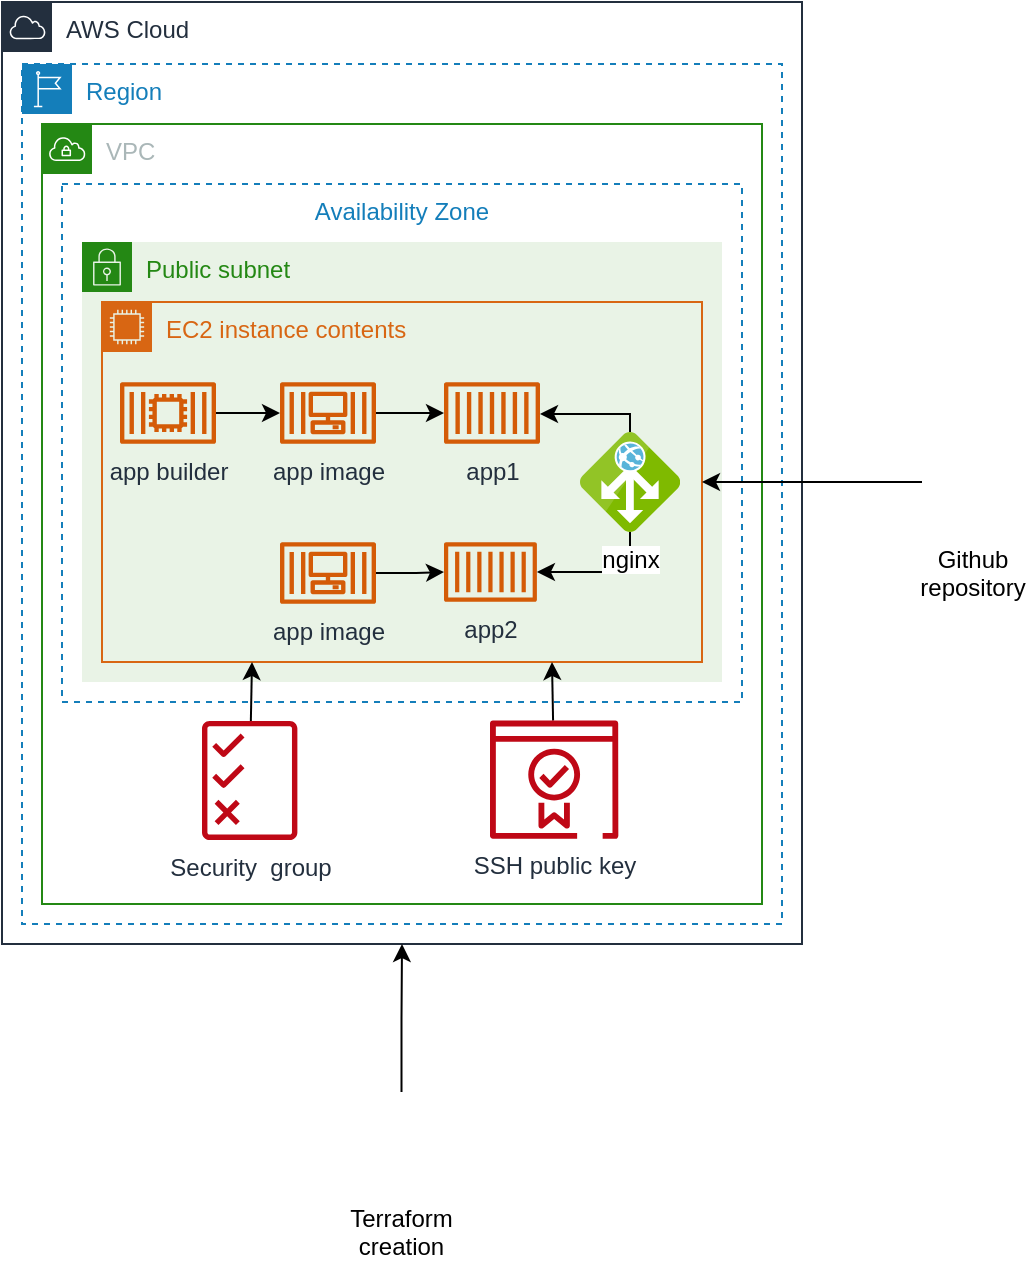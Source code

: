 <mxfile version="16.2.4" type="github" pages="2">
  <diagram id="oL0CLLXPn3ZyDc6CmzTw" name="Infrastructure">
    <mxGraphModel dx="1422" dy="772" grid="1" gridSize="10" guides="1" tooltips="1" connect="1" arrows="1" fold="1" page="1" pageScale="1" pageWidth="827" pageHeight="1169" math="0" shadow="0">
      <root>
        <mxCell id="0" />
        <mxCell id="1" parent="0" />
        <mxCell id="dvl_uhById6cVGbgCWIY-3" value="Availability Zone" style="fillColor=none;strokeColor=#147EBA;dashed=1;verticalAlign=top;fontStyle=0;fontColor=#147EBA;" parent="1" vertex="1">
          <mxGeometry x="200" y="131" width="340" height="259" as="geometry" />
        </mxCell>
        <mxCell id="dvl_uhById6cVGbgCWIY-1" value="AWS Cloud" style="points=[[0,0],[0.25,0],[0.5,0],[0.75,0],[1,0],[1,0.25],[1,0.5],[1,0.75],[1,1],[0.75,1],[0.5,1],[0.25,1],[0,1],[0,0.75],[0,0.5],[0,0.25]];outlineConnect=0;gradientColor=none;html=1;whiteSpace=wrap;fontSize=12;fontStyle=0;container=1;pointerEvents=0;collapsible=0;recursiveResize=0;shape=mxgraph.aws4.group;grIcon=mxgraph.aws4.group_aws_cloud;strokeColor=#232F3E;fillColor=none;verticalAlign=top;align=left;spacingLeft=30;fontColor=#232F3E;dashed=0;" parent="1" vertex="1">
          <mxGeometry x="170" y="40" width="400" height="471" as="geometry" />
        </mxCell>
        <mxCell id="dvl_uhById6cVGbgCWIY-5" value="VPC" style="points=[[0,0],[0.25,0],[0.5,0],[0.75,0],[1,0],[1,0.25],[1,0.5],[1,0.75],[1,1],[0.75,1],[0.5,1],[0.25,1],[0,1],[0,0.75],[0,0.5],[0,0.25]];outlineConnect=0;gradientColor=none;html=1;whiteSpace=wrap;fontSize=12;fontStyle=0;container=1;pointerEvents=0;collapsible=0;recursiveResize=0;shape=mxgraph.aws4.group;grIcon=mxgraph.aws4.group_vpc;strokeColor=#248814;fillColor=none;verticalAlign=top;align=left;spacingLeft=30;fontColor=#AAB7B8;dashed=0;" parent="1" vertex="1">
          <mxGeometry x="190" y="101" width="360" height="390" as="geometry" />
        </mxCell>
        <mxCell id="dvl_uhById6cVGbgCWIY-6" value="Public subnet" style="points=[[0,0],[0.25,0],[0.5,0],[0.75,0],[1,0],[1,0.25],[1,0.5],[1,0.75],[1,1],[0.75,1],[0.5,1],[0.25,1],[0,1],[0,0.75],[0,0.5],[0,0.25]];outlineConnect=0;gradientColor=none;html=1;whiteSpace=wrap;fontSize=12;fontStyle=0;container=1;pointerEvents=0;collapsible=0;recursiveResize=0;shape=mxgraph.aws4.group;grIcon=mxgraph.aws4.group_security_group;grStroke=0;strokeColor=#248814;fillColor=#E9F3E6;verticalAlign=top;align=left;spacingLeft=30;fontColor=#248814;dashed=0;" parent="1" vertex="1">
          <mxGeometry x="210" y="160" width="320" height="220" as="geometry" />
        </mxCell>
        <mxCell id="dvl_uhById6cVGbgCWIY-7" value="EC2 instance contents" style="points=[[0,0],[0.25,0],[0.5,0],[0.75,0],[1,0],[1,0.25],[1,0.5],[1,0.75],[1,1],[0.75,1],[0.5,1],[0.25,1],[0,1],[0,0.75],[0,0.5],[0,0.25]];outlineConnect=0;gradientColor=none;html=1;whiteSpace=wrap;fontSize=12;fontStyle=0;container=1;pointerEvents=0;collapsible=0;recursiveResize=0;shape=mxgraph.aws4.group;grIcon=mxgraph.aws4.group_ec2_instance_contents;strokeColor=#D86613;fillColor=none;verticalAlign=top;align=left;spacingLeft=30;fontColor=#D86613;dashed=0;" parent="1" vertex="1">
          <mxGeometry x="220" y="190" width="300" height="180" as="geometry" />
        </mxCell>
        <mxCell id="dvl_uhById6cVGbgCWIY-13" style="edgeStyle=orthogonalEdgeStyle;rounded=0;orthogonalLoop=1;jettySize=auto;html=1;" parent="1" source="dvl_uhById6cVGbgCWIY-10" target="dvl_uhById6cVGbgCWIY-9" edge="1">
          <mxGeometry relative="1" as="geometry" />
        </mxCell>
        <mxCell id="dvl_uhById6cVGbgCWIY-10" value="app image" style="sketch=0;outlineConnect=0;fontColor=#232F3E;gradientColor=none;fillColor=#D45B07;strokeColor=none;dashed=0;verticalLabelPosition=bottom;verticalAlign=top;align=center;html=1;fontSize=12;fontStyle=0;aspect=fixed;pointerEvents=1;shape=mxgraph.aws4.container_3;" parent="1" vertex="1">
          <mxGeometry x="309" y="230" width="48" height="31" as="geometry" />
        </mxCell>
        <mxCell id="dvl_uhById6cVGbgCWIY-12" style="edgeStyle=orthogonalEdgeStyle;rounded=0;orthogonalLoop=1;jettySize=auto;html=1;" parent="1" source="dvl_uhById6cVGbgCWIY-11" target="dvl_uhById6cVGbgCWIY-10" edge="1">
          <mxGeometry relative="1" as="geometry" />
        </mxCell>
        <mxCell id="dvl_uhById6cVGbgCWIY-11" value="app builder" style="sketch=0;outlineConnect=0;fontColor=#232F3E;gradientColor=none;fillColor=#D45B07;strokeColor=none;dashed=0;verticalLabelPosition=bottom;verticalAlign=top;align=center;html=1;fontSize=12;fontStyle=0;aspect=fixed;pointerEvents=1;shape=mxgraph.aws4.container_2;" parent="1" vertex="1">
          <mxGeometry x="229.0" y="230" width="48" height="31" as="geometry" />
        </mxCell>
        <mxCell id="dvl_uhById6cVGbgCWIY-9" value="app1" style="sketch=0;outlineConnect=0;fontColor=#232F3E;gradientColor=none;fillColor=#D45B07;strokeColor=none;dashed=0;verticalLabelPosition=bottom;verticalAlign=top;align=center;html=1;fontSize=12;fontStyle=0;aspect=fixed;pointerEvents=1;shape=mxgraph.aws4.container_1;" parent="1" vertex="1">
          <mxGeometry x="391" y="230" width="48" height="31" as="geometry" />
        </mxCell>
        <mxCell id="dvl_uhById6cVGbgCWIY-14" style="edgeStyle=orthogonalEdgeStyle;rounded=0;orthogonalLoop=1;jettySize=auto;html=1;" parent="1" source="dvl_uhById6cVGbgCWIY-15" target="dvl_uhById6cVGbgCWIY-16" edge="1">
          <mxGeometry relative="1" as="geometry" />
        </mxCell>
        <mxCell id="dvl_uhById6cVGbgCWIY-15" value="app image" style="sketch=0;outlineConnect=0;fontColor=#232F3E;gradientColor=none;fillColor=#D45B07;strokeColor=none;dashed=0;verticalLabelPosition=bottom;verticalAlign=top;align=center;html=1;fontSize=12;fontStyle=0;aspect=fixed;pointerEvents=1;shape=mxgraph.aws4.container_3;" parent="1" vertex="1">
          <mxGeometry x="309" y="310" width="48" height="31" as="geometry" />
        </mxCell>
        <mxCell id="dvl_uhById6cVGbgCWIY-16" value="app2" style="sketch=0;outlineConnect=0;fontColor=#232F3E;gradientColor=none;fillColor=#D45B07;strokeColor=none;dashed=0;verticalLabelPosition=bottom;verticalAlign=top;align=center;html=1;fontSize=12;fontStyle=0;aspect=fixed;pointerEvents=1;shape=mxgraph.aws4.container_1;" parent="1" vertex="1">
          <mxGeometry x="391" y="310" width="46.45" height="30" as="geometry" />
        </mxCell>
        <mxCell id="dvl_uhById6cVGbgCWIY-20" style="rounded=0;orthogonalLoop=1;jettySize=auto;html=1;entryX=0.75;entryY=1;entryDx=0;entryDy=0;" parent="1" source="dvl_uhById6cVGbgCWIY-17" target="dvl_uhById6cVGbgCWIY-7" edge="1">
          <mxGeometry relative="1" as="geometry" />
        </mxCell>
        <mxCell id="dvl_uhById6cVGbgCWIY-19" style="rounded=0;orthogonalLoop=1;jettySize=auto;html=1;entryX=0.25;entryY=1;entryDx=0;entryDy=0;" parent="1" source="dvl_uhById6cVGbgCWIY-18" target="dvl_uhById6cVGbgCWIY-7" edge="1">
          <mxGeometry relative="1" as="geometry" />
        </mxCell>
        <mxCell id="dvl_uhById6cVGbgCWIY-2" value="Region" style="points=[[0,0],[0.25,0],[0.5,0],[0.75,0],[1,0],[1,0.25],[1,0.5],[1,0.75],[1,1],[0.75,1],[0.5,1],[0.25,1],[0,1],[0,0.75],[0,0.5],[0,0.25]];outlineConnect=0;gradientColor=none;html=1;whiteSpace=wrap;fontSize=12;fontStyle=0;container=1;pointerEvents=0;collapsible=0;recursiveResize=0;shape=mxgraph.aws4.group;grIcon=mxgraph.aws4.group_region;strokeColor=#147EBA;fillColor=none;verticalAlign=top;align=left;spacingLeft=30;fontColor=#147EBA;dashed=1;" parent="1" vertex="1">
          <mxGeometry x="180" y="71" width="380" height="430" as="geometry" />
        </mxCell>
        <mxCell id="dvl_uhById6cVGbgCWIY-17" value="SSH public key" style="sketch=0;outlineConnect=0;fontColor=#232F3E;gradientColor=none;fillColor=#BF0816;strokeColor=none;dashed=0;verticalLabelPosition=bottom;verticalAlign=top;align=center;html=1;fontSize=12;fontStyle=0;aspect=fixed;pointerEvents=1;shape=mxgraph.aws4.certificate_manager_2;" parent="dvl_uhById6cVGbgCWIY-2" vertex="1">
          <mxGeometry x="234" y="328.23" width="64.17" height="59.23" as="geometry" />
        </mxCell>
        <mxCell id="dvl_uhById6cVGbgCWIY-18" value="Security&amp;nbsp; group" style="sketch=0;outlineConnect=0;fontColor=#232F3E;gradientColor=none;fillColor=#BF0816;strokeColor=none;dashed=0;verticalLabelPosition=bottom;verticalAlign=top;align=center;html=1;fontSize=12;fontStyle=0;aspect=fixed;pointerEvents=1;shape=mxgraph.aws4.permissions;" parent="dvl_uhById6cVGbgCWIY-2" vertex="1">
          <mxGeometry x="90" y="328.23" width="47.69" height="60" as="geometry" />
        </mxCell>
        <mxCell id="lPIshEA0s8avVtlqXeSs-4" style="edgeStyle=orthogonalEdgeStyle;rounded=0;orthogonalLoop=1;jettySize=auto;html=1;exitX=0;exitY=0.5;exitDx=0;exitDy=0;" parent="1" source="7SgwjheS8VKkADK9AnIS-1" target="dvl_uhById6cVGbgCWIY-7" edge="1">
          <mxGeometry relative="1" as="geometry">
            <mxPoint x="620" y="240" as="sourcePoint" />
          </mxGeometry>
        </mxCell>
        <mxCell id="Wu04GfSLRZ2idW94B7f1-6" style="edgeStyle=orthogonalEdgeStyle;rounded=0;orthogonalLoop=1;jettySize=auto;html=1;entryX=0.5;entryY=1;entryDx=0;entryDy=0;" parent="1" source="Wu04GfSLRZ2idW94B7f1-5" target="dvl_uhById6cVGbgCWIY-1" edge="1">
          <mxGeometry relative="1" as="geometry" />
        </mxCell>
        <mxCell id="Wu04GfSLRZ2idW94B7f1-5" value="Terraform&#xa;creation" style="shape=image;verticalLabelPosition=bottom;labelBackgroundColor=default;verticalAlign=top;aspect=fixed;imageAspect=0;image=https://blogs.vmware.com/cloudprovider/files/2019/04/og-image-8b3e4f7d-blog-aspect-ratio-576x324.png;" parent="1" vertex="1">
          <mxGeometry x="326" y="585" width="87.5" height="49.3" as="geometry" />
        </mxCell>
        <mxCell id="Wu04GfSLRZ2idW94B7f1-8" style="edgeStyle=orthogonalEdgeStyle;rounded=0;orthogonalLoop=1;jettySize=auto;html=1;" parent="1" source="Wu04GfSLRZ2idW94B7f1-7" target="dvl_uhById6cVGbgCWIY-9" edge="1">
          <mxGeometry relative="1" as="geometry">
            <Array as="points">
              <mxPoint x="484" y="246" />
            </Array>
          </mxGeometry>
        </mxCell>
        <mxCell id="Wu04GfSLRZ2idW94B7f1-9" style="edgeStyle=orthogonalEdgeStyle;rounded=0;orthogonalLoop=1;jettySize=auto;html=1;" parent="1" source="Wu04GfSLRZ2idW94B7f1-7" target="dvl_uhById6cVGbgCWIY-16" edge="1">
          <mxGeometry relative="1" as="geometry">
            <Array as="points">
              <mxPoint x="484" y="325" />
            </Array>
          </mxGeometry>
        </mxCell>
        <mxCell id="Wu04GfSLRZ2idW94B7f1-7" value="nginx" style="sketch=0;aspect=fixed;html=1;points=[];align=center;image;fontSize=12;image=img/lib/mscae/Application_Gateway.svg;" parent="1" vertex="1">
          <mxGeometry x="459" y="255" width="50" height="50" as="geometry" />
        </mxCell>
        <mxCell id="7SgwjheS8VKkADK9AnIS-1" value="Github&lt;br&gt;repository" style="shape=image;html=1;verticalAlign=top;verticalLabelPosition=bottom;labelBackgroundColor=#ffffff;imageAspect=0;aspect=fixed;image=https://cdn4.iconfinder.com/data/icons/socialcones/508/Github-128.png" vertex="1" parent="1">
          <mxGeometry x="630" y="255" width="50" height="50" as="geometry" />
        </mxCell>
      </root>
    </mxGraphModel>
  </diagram>
  <diagram id="WwPuY7p4rG8oO1-d3gI0" name="CI/CD">
    <mxGraphModel dx="1422" dy="772" grid="1" gridSize="10" guides="1" tooltips="1" connect="1" arrows="1" fold="1" page="1" pageScale="1" pageWidth="827" pageHeight="1169" math="0" shadow="0">
      <root>
        <mxCell id="eEeJIrHdnRT-AjirQEaA-0" />
        <mxCell id="eEeJIrHdnRT-AjirQEaA-1" parent="eEeJIrHdnRT-AjirQEaA-0" />
        <mxCell id="0Raq0PDP7LIj2Z_Kb9lF-3" value="commit" style="edgeStyle=orthogonalEdgeStyle;rounded=0;orthogonalLoop=1;jettySize=auto;html=1;" edge="1" parent="eEeJIrHdnRT-AjirQEaA-1" source="eEeJIrHdnRT-AjirQEaA-3" target="eEeJIrHdnRT-AjirQEaA-5">
          <mxGeometry relative="1" as="geometry" />
        </mxCell>
        <mxCell id="eEeJIrHdnRT-AjirQEaA-3" value="Source&lt;br&gt;code" style="verticalLabelPosition=bottom;html=1;verticalAlign=top;align=center;strokeColor=none;fillColor=#00BEF2;shape=mxgraph.azure.code_file;pointerEvents=1;" vertex="1" parent="eEeJIrHdnRT-AjirQEaA-1">
          <mxGeometry x="40" y="240" width="50" height="50" as="geometry" />
        </mxCell>
        <mxCell id="0Raq0PDP7LIj2Z_Kb9lF-4" value="deploy" style="edgeStyle=orthogonalEdgeStyle;rounded=0;orthogonalLoop=1;jettySize=auto;html=1;" edge="1" parent="eEeJIrHdnRT-AjirQEaA-1" source="eEeJIrHdnRT-AjirQEaA-5" target="0Raq0PDP7LIj2Z_Kb9lF-2">
          <mxGeometry relative="1" as="geometry" />
        </mxCell>
        <mxCell id="eEeJIrHdnRT-AjirQEaA-5" value="Github&lt;br&gt;repository" style="verticalLabelPosition=bottom;html=1;verticalAlign=top;align=center;strokeColor=none;fillColor=#00BEF2;shape=mxgraph.azure.github_code;pointerEvents=1;" vertex="1" parent="eEeJIrHdnRT-AjirQEaA-1">
          <mxGeometry x="160" y="240" width="50" height="50" as="geometry" />
        </mxCell>
        <mxCell id="0Raq0PDP7LIj2Z_Kb9lF-5" style="edgeStyle=orthogonalEdgeStyle;rounded=0;orthogonalLoop=1;jettySize=auto;html=1;" edge="1" parent="eEeJIrHdnRT-AjirQEaA-1" source="0Raq0PDP7LIj2Z_Kb9lF-0">
          <mxGeometry relative="1" as="geometry">
            <mxPoint x="235" y="270" as="targetPoint" />
          </mxGeometry>
        </mxCell>
        <mxCell id="0Raq0PDP7LIj2Z_Kb9lF-0" value="" style="verticalLabelPosition=bottom;html=1;verticalAlign=top;align=center;strokeColor=none;fillColor=#00BEF2;shape=mxgraph.azure.user;" vertex="1" parent="eEeJIrHdnRT-AjirQEaA-1">
          <mxGeometry x="210" y="320" width="50" height="50" as="geometry" />
        </mxCell>
        <mxCell id="0Raq0PDP7LIj2Z_Kb9lF-2" value="" style="sketch=0;points=[[0,0,0],[0.25,0,0],[0.5,0,0],[0.75,0,0],[1,0,0],[0,1,0],[0.25,1,0],[0.5,1,0],[0.75,1,0],[1,1,0],[0,0.25,0],[0,0.5,0],[0,0.75,0],[1,0.25,0],[1,0.5,0],[1,0.75,0]];outlineConnect=0;fontColor=#232F3E;gradientColor=#F78E04;gradientDirection=north;fillColor=#D05C17;strokeColor=#ffffff;dashed=0;verticalLabelPosition=bottom;verticalAlign=top;align=center;html=1;fontSize=12;fontStyle=0;aspect=fixed;shape=mxgraph.aws4.resourceIcon;resIcon=mxgraph.aws4.ec2;" vertex="1" parent="eEeJIrHdnRT-AjirQEaA-1">
          <mxGeometry x="280" y="240" width="50" height="50" as="geometry" />
        </mxCell>
      </root>
    </mxGraphModel>
  </diagram>
</mxfile>
